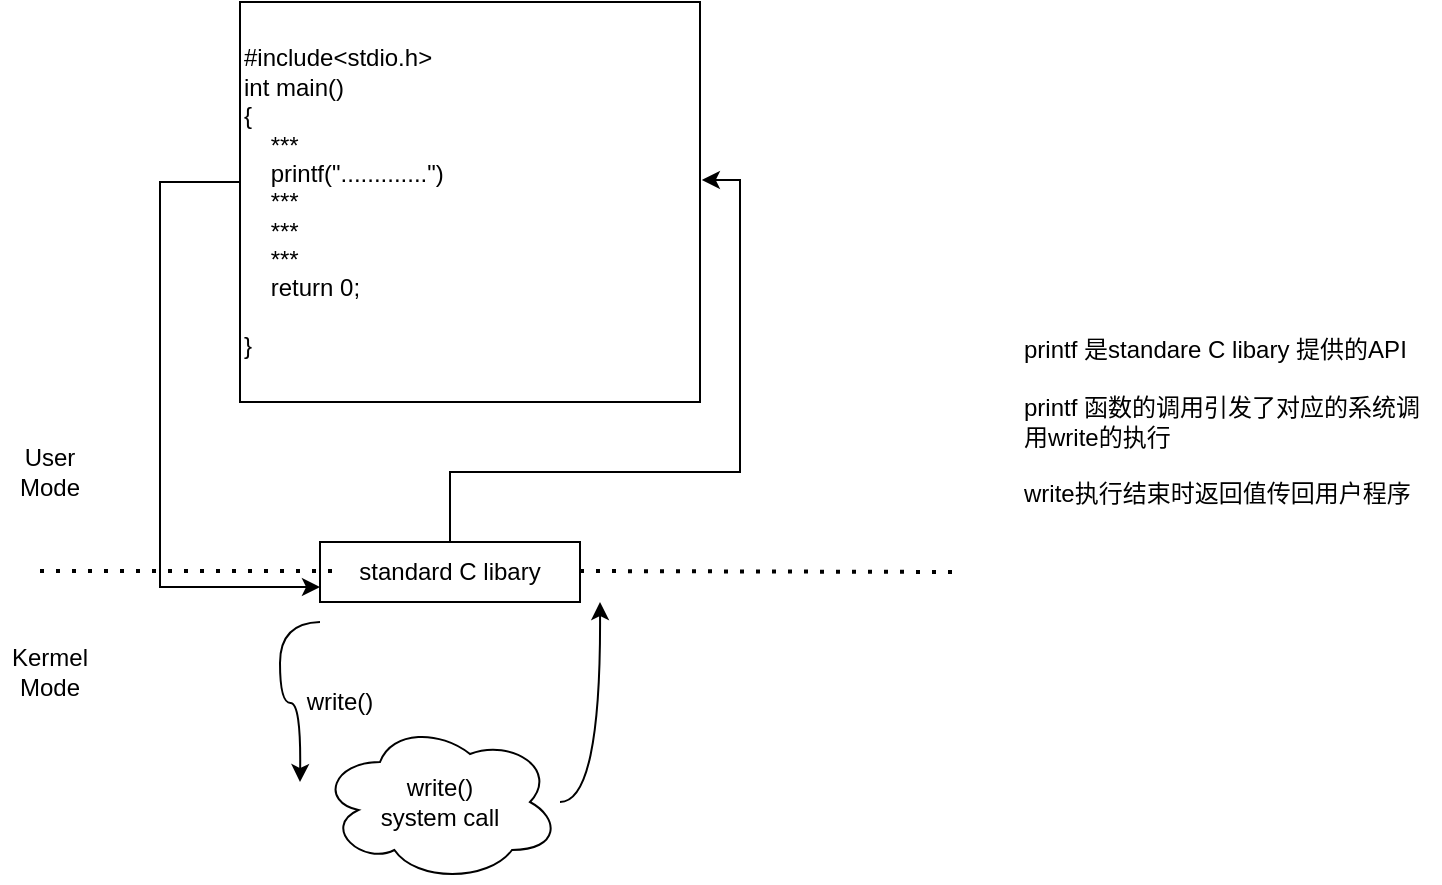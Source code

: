<mxfile version="13.10.0" type="github">
  <diagram id="SVoyUvont6r7nQoT7S8h" name="第 1 页">
    <mxGraphModel dx="852" dy="404" grid="1" gridSize="10" guides="1" tooltips="1" connect="1" arrows="1" fold="1" page="1" pageScale="1" pageWidth="827" pageHeight="1169" math="0" shadow="0">
      <root>
        <mxCell id="0" />
        <mxCell id="1" parent="0" />
        <mxCell id="Fzms3MZDSGXwMcVucdxO-10" style="edgeStyle=orthogonalEdgeStyle;rounded=0;orthogonalLoop=1;jettySize=auto;html=1;entryX=0;entryY=0.75;entryDx=0;entryDy=0;" edge="1" parent="1" source="Fzms3MZDSGXwMcVucdxO-2" target="Fzms3MZDSGXwMcVucdxO-3">
          <mxGeometry relative="1" as="geometry">
            <Array as="points">
              <mxPoint x="90" y="230" />
              <mxPoint x="90" y="433" />
            </Array>
          </mxGeometry>
        </mxCell>
        <mxCell id="Fzms3MZDSGXwMcVucdxO-2" value="#include&amp;lt;stdio.h&amp;gt;&lt;br&gt;int main()&lt;br&gt;{&lt;br&gt;&amp;nbsp; &amp;nbsp; ***&lt;br&gt;&amp;nbsp; &amp;nbsp; printf(&quot;.............&quot;)&lt;br&gt;&amp;nbsp; &amp;nbsp; ***&lt;br&gt;&amp;nbsp; &amp;nbsp; ***&lt;br&gt;&amp;nbsp; &amp;nbsp; ***&lt;br&gt;&amp;nbsp; &amp;nbsp; return 0;&lt;br&gt;&lt;br&gt;}" style="rounded=0;whiteSpace=wrap;html=1;fillColor=#FFFFFF;align=left;" vertex="1" parent="1">
          <mxGeometry x="130" y="140" width="230" height="200" as="geometry" />
        </mxCell>
        <mxCell id="Fzms3MZDSGXwMcVucdxO-12" style="edgeStyle=orthogonalEdgeStyle;rounded=0;orthogonalLoop=1;jettySize=auto;html=1;entryX=1.004;entryY=0.445;entryDx=0;entryDy=0;entryPerimeter=0;" edge="1" parent="1" source="Fzms3MZDSGXwMcVucdxO-3" target="Fzms3MZDSGXwMcVucdxO-2">
          <mxGeometry relative="1" as="geometry" />
        </mxCell>
        <mxCell id="Fzms3MZDSGXwMcVucdxO-19" style="edgeStyle=orthogonalEdgeStyle;rounded=0;orthogonalLoop=1;jettySize=auto;html=1;curved=1;" edge="1" parent="1">
          <mxGeometry relative="1" as="geometry">
            <mxPoint x="160" y="530" as="targetPoint" />
            <mxPoint x="170" y="450" as="sourcePoint" />
          </mxGeometry>
        </mxCell>
        <mxCell id="Fzms3MZDSGXwMcVucdxO-3" value="standard C libary" style="rounded=0;whiteSpace=wrap;html=1;fillColor=#FFFFFF;" vertex="1" parent="1">
          <mxGeometry x="170" y="410" width="130" height="30" as="geometry" />
        </mxCell>
        <mxCell id="Fzms3MZDSGXwMcVucdxO-13" value="" style="endArrow=none;dashed=1;html=1;dashPattern=1 3;strokeWidth=2;" edge="1" parent="1">
          <mxGeometry width="50" height="50" relative="1" as="geometry">
            <mxPoint x="30" y="424.5" as="sourcePoint" />
            <mxPoint x="180" y="424.5" as="targetPoint" />
          </mxGeometry>
        </mxCell>
        <mxCell id="Fzms3MZDSGXwMcVucdxO-14" value="" style="endArrow=none;dashed=1;html=1;dashPattern=1 3;strokeWidth=2;" edge="1" parent="1">
          <mxGeometry width="50" height="50" relative="1" as="geometry">
            <mxPoint x="300" y="424.5" as="sourcePoint" />
            <mxPoint x="490" y="425" as="targetPoint" />
          </mxGeometry>
        </mxCell>
        <mxCell id="Fzms3MZDSGXwMcVucdxO-15" value="User Mode" style="text;html=1;strokeColor=none;fillColor=none;align=center;verticalAlign=middle;whiteSpace=wrap;rounded=0;" vertex="1" parent="1">
          <mxGeometry x="10" y="350" width="50" height="50" as="geometry" />
        </mxCell>
        <mxCell id="Fzms3MZDSGXwMcVucdxO-16" value="Kermel&lt;br&gt;Mode" style="text;html=1;strokeColor=none;fillColor=none;align=center;verticalAlign=middle;whiteSpace=wrap;rounded=0;" vertex="1" parent="1">
          <mxGeometry x="10" y="450" width="50" height="50" as="geometry" />
        </mxCell>
        <mxCell id="Fzms3MZDSGXwMcVucdxO-20" style="edgeStyle=orthogonalEdgeStyle;curved=1;rounded=0;orthogonalLoop=1;jettySize=auto;html=1;" edge="1" parent="1" source="Fzms3MZDSGXwMcVucdxO-17">
          <mxGeometry relative="1" as="geometry">
            <mxPoint x="310" y="440" as="targetPoint" />
          </mxGeometry>
        </mxCell>
        <mxCell id="Fzms3MZDSGXwMcVucdxO-17" value="write()&lt;br&gt;system call" style="ellipse;shape=cloud;whiteSpace=wrap;html=1;fillColor=#FFFFFF;" vertex="1" parent="1">
          <mxGeometry x="170" y="500" width="120" height="80" as="geometry" />
        </mxCell>
        <mxCell id="Fzms3MZDSGXwMcVucdxO-21" value="write()" style="text;html=1;strokeColor=none;fillColor=none;align=center;verticalAlign=middle;whiteSpace=wrap;rounded=0;" vertex="1" parent="1">
          <mxGeometry x="160" y="480" width="40" height="20" as="geometry" />
        </mxCell>
        <mxCell id="Fzms3MZDSGXwMcVucdxO-22" value="printf 是standare C libary 提供的API&lt;br&gt;&lt;br&gt;printf 函数的调用引发了对应的系统调用write的执行&lt;br&gt;&lt;br&gt;write执行结束时返回值传回用户程序" style="text;html=1;strokeColor=none;fillColor=none;align=left;verticalAlign=middle;whiteSpace=wrap;rounded=0;" vertex="1" parent="1">
          <mxGeometry x="520" y="270" width="210" height="160" as="geometry" />
        </mxCell>
      </root>
    </mxGraphModel>
  </diagram>
</mxfile>
